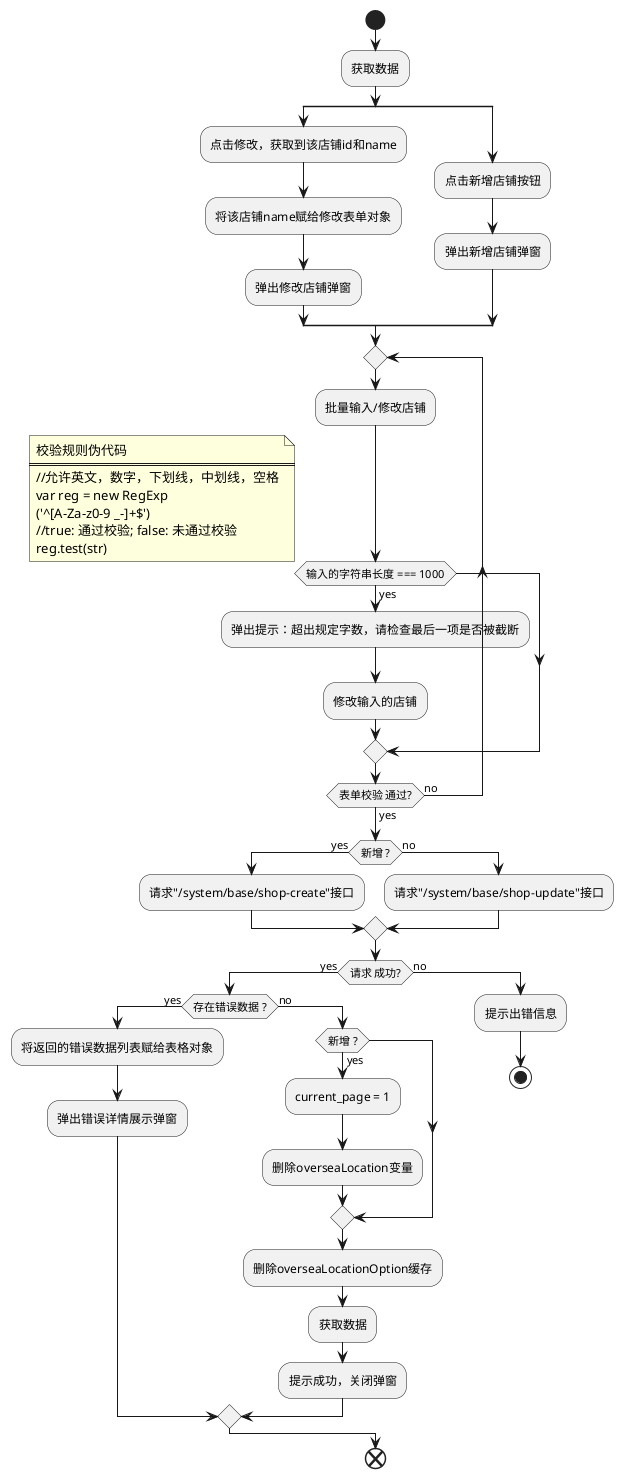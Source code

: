 @startuml

start
:获取数据;
split
  :点击修改，获取到该店铺id和name;
  :将该店铺name赋给修改表单对象;
  :弹出修改店铺弹窗;
split again
  :点击新增店铺按钮;
  :弹出新增店铺弹窗;
end split
 repeat
    :批量输入/修改店铺;
    if(输入的字符串长度 === 1000) then (yes)
      :弹出提示：超出规定字数，请检查最后一项是否被截断;
      :修改输入的店铺;
    endif
  repeat while(表单校验 通过?) is (no) not (yes)
  note right 
    校验规则伪代码
    ====
    //允许英文，数字，下划线，中划线，空格
    var reg = new RegExp
    ('^[A-Za-z0-9 _-]+$')  
    //true: 通过校验; false: 未通过校验
    reg.test(str)  
  end note
  if(新增 ?) then (yes)
    :请求"/system/base/shop-create"接口;
  else (no)
    :请求"/system/base/shop-update"接口;
  endif
  if(请求 成功?) then (yes)
    if(存在错误数据 ?) then (yes)
      :将返回的错误数据列表赋给表格对象;
      :弹出错误详情展示弹窗;
    else (no)
      if(新增 ?) then (yes)
        :current_page = 1;
        :删除overseaLocation变量;
      endif
       :删除overseaLocationOption缓存;
      :获取数据;
      :提示成功，关闭弹窗;
      endif
  else (no)
    :提示出错信息;
    stop
  endif
end

@enduml
